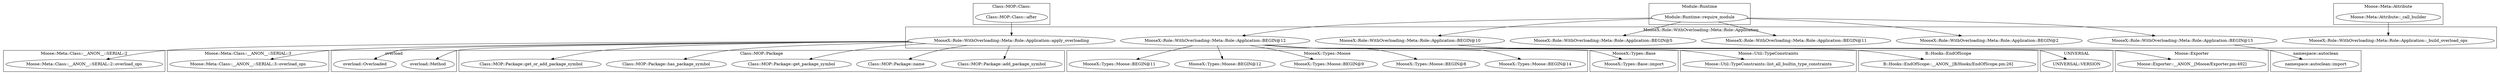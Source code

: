 digraph {
graph [overlap=false]
subgraph cluster_MooseX_Types_Moose {
	label="MooseX::Types::Moose";
	"MooseX::Types::Moose::BEGIN@14";
	"MooseX::Types::Moose::BEGIN@8";
	"MooseX::Types::Moose::BEGIN@9";
	"MooseX::Types::Moose::BEGIN@12";
	"MooseX::Types::Moose::BEGIN@11";
}
subgraph cluster_UNIVERSAL {
	label="UNIVERSAL";
	"UNIVERSAL::VERSION";
}
subgraph cluster_Class_MOP_Class_ {
	label="Class::MOP::Class:";
	"Class::MOP::Class:::after";
}
subgraph cluster_Moose_Meta_Class___ANON___SERIAL_2 {
	label="Moose::Meta::Class::__ANON__::SERIAL::2";
	"Moose::Meta::Class::__ANON__::SERIAL::2::overload_ops";
}
subgraph cluster_Module_Runtime {
	label="Module::Runtime";
	"Module::Runtime::require_module";
}
subgraph cluster_Moose_Meta_Attribute {
	label="Moose::Meta::Attribute";
	"Moose::Meta::Attribute::_call_builder";
}
subgraph cluster_Moose_Meta_Class___ANON___SERIAL_3 {
	label="Moose::Meta::Class::__ANON__::SERIAL::3";
	"Moose::Meta::Class::__ANON__::SERIAL::3::overload_ops";
}
subgraph cluster_MooseX_Types_Base {
	label="MooseX::Types::Base";
	"MooseX::Types::Base::import";
}
subgraph cluster_MooseX_Role_WithOverloading_Meta_Role_Application {
	label="MooseX::Role::WithOverloading::Meta::Role::Application";
	"MooseX::Role::WithOverloading::Meta::Role::Application::BEGIN@2";
	"MooseX::Role::WithOverloading::Meta::Role::Application::apply_overloading";
	"MooseX::Role::WithOverloading::Meta::Role::Application::_build_overload_ops";
	"MooseX::Role::WithOverloading::Meta::Role::Application::BEGIN@5";
	"MooseX::Role::WithOverloading::Meta::Role::Application::BEGIN@12";
	"MooseX::Role::WithOverloading::Meta::Role::Application::BEGIN@10";
	"MooseX::Role::WithOverloading::Meta::Role::Application::BEGIN@13";
	"MooseX::Role::WithOverloading::Meta::Role::Application::BEGIN@11";
}
subgraph cluster_overload {
	label="overload";
	"overload::Method";
	"overload::Overloaded";
}
subgraph cluster_Moose_Exporter {
	label="Moose::Exporter";
	"Moose::Exporter::__ANON__[Moose/Exporter.pm:492]";
}
subgraph cluster_Moose_Util_TypeConstraints {
	label="Moose::Util::TypeConstraints";
	"Moose::Util::TypeConstraints::list_all_builtin_type_constraints";
}
subgraph cluster_namespace_autoclean {
	label="namespace::autoclean";
	"namespace::autoclean::import";
}
subgraph cluster_B_Hooks_EndOfScope {
	label="B::Hooks::EndOfScope";
	"B::Hooks::EndOfScope::__ANON__[B/Hooks/EndOfScope.pm:26]";
}
subgraph cluster_Class_MOP_Package {
	label="Class::MOP::Package";
	"Class::MOP::Package::add_package_symbol";
	"Class::MOP::Package::name";
	"Class::MOP::Package::get_package_symbol";
	"Class::MOP::Package::has_package_symbol";
	"Class::MOP::Package::get_or_add_package_symbol";
}
"MooseX::Role::WithOverloading::Meta::Role::Application::BEGIN@12" -> "MooseX::Types::Moose::BEGIN@8";
"MooseX::Role::WithOverloading::Meta::Role::Application::apply_overloading" -> "Class::MOP::Package::has_package_symbol";
"Module::Runtime::require_module" -> "MooseX::Role::WithOverloading::Meta::Role::Application::BEGIN@13";
"MooseX::Role::WithOverloading::Meta::Role::Application::apply_overloading" -> "Moose::Meta::Class::__ANON__::SERIAL::3::overload_ops";
"Class::MOP::Class:::after" -> "MooseX::Role::WithOverloading::Meta::Role::Application::apply_overloading";
"MooseX::Role::WithOverloading::Meta::Role::Application::BEGIN@12" -> "MooseX::Types::Moose::BEGIN@11";
"Module::Runtime::require_module" -> "MooseX::Role::WithOverloading::Meta::Role::Application::BEGIN@10";
"MooseX::Role::WithOverloading::Meta::Role::Application::BEGIN@12" -> "MooseX::Types::Moose::BEGIN@14";
"MooseX::Role::WithOverloading::Meta::Role::Application::BEGIN@12" -> "B::Hooks::EndOfScope::__ANON__[B/Hooks/EndOfScope.pm:26]";
"MooseX::Role::WithOverloading::Meta::Role::Application::BEGIN@10" -> "Moose::Exporter::__ANON__[Moose/Exporter.pm:492]";
"MooseX::Role::WithOverloading::Meta::Role::Application::BEGIN@12" -> "MooseX::Types::Base::import";
"MooseX::Role::WithOverloading::Meta::Role::Application::apply_overloading" -> "Class::MOP::Package::get_or_add_package_symbol";
"MooseX::Role::WithOverloading::Meta::Role::Application::BEGIN@12" -> "MooseX::Types::Moose::BEGIN@12";
"MooseX::Role::WithOverloading::Meta::Role::Application::apply_overloading" -> "overload::Method";
"Module::Runtime::require_module" -> "MooseX::Role::WithOverloading::Meta::Role::Application::BEGIN@2";
"MooseX::Role::WithOverloading::Meta::Role::Application::BEGIN@12" -> "Moose::Util::TypeConstraints::list_all_builtin_type_constraints";
"MooseX::Role::WithOverloading::Meta::Role::Application::apply_overloading" -> "Class::MOP::Package::add_package_symbol";
"MooseX::Role::WithOverloading::Meta::Role::Application::BEGIN@13" -> "namespace::autoclean::import";
"Moose::Meta::Attribute::_call_builder" -> "MooseX::Role::WithOverloading::Meta::Role::Application::_build_overload_ops";
"Module::Runtime::require_module" -> "MooseX::Role::WithOverloading::Meta::Role::Application::BEGIN@12";
"Module::Runtime::require_module" -> "MooseX::Role::WithOverloading::Meta::Role::Application::BEGIN@5";
"MooseX::Role::WithOverloading::Meta::Role::Application::apply_overloading" -> "Class::MOP::Package::get_package_symbol";
"MooseX::Role::WithOverloading::Meta::Role::Application::apply_overloading" -> "Class::MOP::Package::name";
"MooseX::Role::WithOverloading::Meta::Role::Application::BEGIN@10" -> "UNIVERSAL::VERSION";
"MooseX::Role::WithOverloading::Meta::Role::Application::apply_overloading" -> "overload::Overloaded";
"Module::Runtime::require_module" -> "MooseX::Role::WithOverloading::Meta::Role::Application::BEGIN@11";
"MooseX::Role::WithOverloading::Meta::Role::Application::BEGIN@12" -> "MooseX::Types::Moose::BEGIN@9";
"MooseX::Role::WithOverloading::Meta::Role::Application::apply_overloading" -> "Moose::Meta::Class::__ANON__::SERIAL::2::overload_ops";
}
